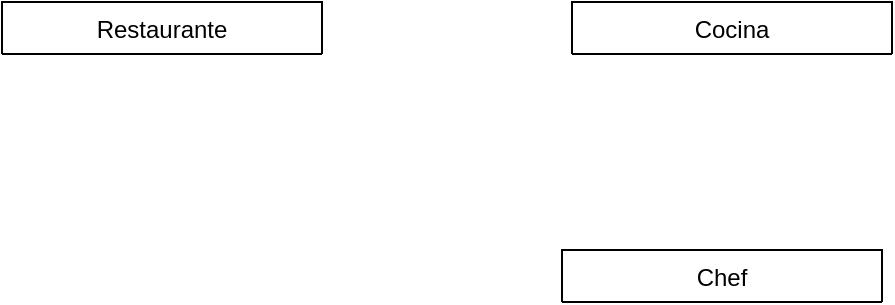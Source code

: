 <mxfile version="24.2.5" type="google" pages="3">
  <diagram id="2Ar8Z4wLCR7HlNkgT3B6" name="Page-1">
    <mxGraphModel grid="1" page="1" gridSize="10" guides="1" tooltips="1" connect="1" arrows="1" fold="1" pageScale="1" pageWidth="3300" pageHeight="4681" math="0" shadow="0">
      <root>
        <mxCell id="0" />
        <mxCell id="1" parent="0" />
        <mxCell id="kqbw31sDXH4kRQQlSSI2-1" value="Restaurante" style="swimlane;fontStyle=0;align=center;verticalAlign=top;childLayout=stackLayout;horizontal=1;startSize=26;horizontalStack=0;resizeParent=1;resizeLast=0;collapsible=1;marginBottom=0;rounded=0;shadow=0;strokeWidth=1;" vertex="1" collapsed="1" parent="1">
          <mxGeometry x="520" y="206" width="160" height="26" as="geometry">
            <mxRectangle x="440" y="94" width="210" height="200" as="alternateBounds" />
          </mxGeometry>
        </mxCell>
        <mxCell id="kqbw31sDXH4kRQQlSSI2-2" value="&lt;&lt;get&gt;&gt; - nombre:String" style="text;align=left;verticalAlign=top;spacingLeft=4;spacingRight=4;overflow=hidden;rotatable=0;points=[[0,0.5],[1,0.5]];portConstraint=eastwest;rounded=0;shadow=0;html=0;" vertex="1" parent="kqbw31sDXH4kRQQlSSI2-1">
          <mxGeometry y="26" width="210" height="26" as="geometry" />
        </mxCell>
        <mxCell id="v0S3m2ecOAjyxFvO2GLy-2" value="&lt;&lt;get&gt;&gt; - chefs_contratados" style="text;align=left;verticalAlign=top;spacingLeft=4;spacingRight=4;overflow=hidden;rotatable=0;points=[[0,0.5],[1,0.5]];portConstraint=eastwest;" vertex="1" parent="kqbw31sDXH4kRQQlSSI2-1">
          <mxGeometry y="52" width="210" height="26" as="geometry" />
        </mxCell>
        <mxCell id="kqbw31sDXH4kRQQlSSI2-3" value="- cocina: Cocina" style="text;align=left;verticalAlign=top;spacingLeft=4;spacingRight=4;overflow=hidden;rotatable=0;points=[[0,0.5],[1,0.5]];portConstraint=eastwest;rounded=0;shadow=0;html=0;" vertex="1" parent="kqbw31sDXH4kRQQlSSI2-1">
          <mxGeometry y="78" width="210" height="26" as="geometry" />
        </mxCell>
        <mxCell id="kqbw31sDXH4kRQQlSSI2-4" value="" style="line;html=1;strokeWidth=1;align=left;verticalAlign=middle;spacingTop=-1;spacingLeft=3;spacingRight=3;rotatable=0;labelPosition=right;points=[];portConstraint=eastwest;" vertex="1" parent="kqbw31sDXH4kRQQlSSI2-1">
          <mxGeometry y="104" width="210" height="8" as="geometry" />
        </mxCell>
        <mxCell id="kqbw31sDXH4kRQQlSSI2-5" value="+ contratar_chef(p_chef)" style="text;align=left;verticalAlign=top;spacingLeft=4;spacingRight=4;overflow=hidden;rotatable=0;points=[[0,0.5],[1,0.5]];portConstraint=eastwest;" vertex="1" parent="kqbw31sDXH4kRQQlSSI2-1">
          <mxGeometry y="112" width="210" height="26" as="geometry" />
        </mxCell>
        <mxCell id="kqbw31sDXH4kRQQlSSI2-7" value="+ listar_chefs()" style="text;align=left;verticalAlign=top;spacingLeft=4;spacingRight=4;overflow=hidden;rotatable=0;points=[[0,0.5],[1,0.5]];portConstraint=eastwest;" vertex="1" parent="kqbw31sDXH4kRQQlSSI2-1">
          <mxGeometry y="138" width="210" height="26" as="geometry" />
        </mxCell>
        <mxCell id="rrcID_v41A2miuOMxZAo-1" value="Chef" style="swimlane;fontStyle=0;align=center;verticalAlign=top;childLayout=stackLayout;horizontal=1;startSize=26;horizontalStack=0;resizeParent=1;resizeLast=0;collapsible=1;marginBottom=0;rounded=0;shadow=0;strokeWidth=1;" vertex="1" collapsed="1" parent="1">
          <mxGeometry x="800" y="330" width="160" height="26" as="geometry">
            <mxRectangle x="770" y="440" width="230" height="138" as="alternateBounds" />
          </mxGeometry>
        </mxCell>
        <mxCell id="vxrg2zfMj63Odf8F54z9-1" value="&lt;&lt;get&gt;&gt;  - nombre" style="text;align=left;verticalAlign=top;spacingLeft=4;spacingRight=4;overflow=hidden;rotatable=0;points=[[0,0.5],[1,0.5]];portConstraint=eastwest;" vertex="1" parent="rrcID_v41A2miuOMxZAo-1">
          <mxGeometry y="26" width="230" height="26" as="geometry" />
        </mxCell>
        <mxCell id="_IdGFjwHKnPL7USoqD4H-1" value="- restaurantes_trabajo: List" style="text;align=left;verticalAlign=top;spacingLeft=4;spacingRight=4;overflow=hidden;rotatable=0;points=[[0,0.5],[1,0.5]];portConstraint=eastwest;rounded=0;shadow=0;html=0;" vertex="1" parent="rrcID_v41A2miuOMxZAo-1">
          <mxGeometry y="52" width="230" height="26" as="geometry" />
        </mxCell>
        <mxCell id="rrcID_v41A2miuOMxZAo-3" value="" style="line;html=1;strokeWidth=1;align=left;verticalAlign=middle;spacingTop=-1;spacingLeft=3;spacingRight=3;rotatable=0;labelPosition=right;points=[];portConstraint=eastwest;" vertex="1" parent="rrcID_v41A2miuOMxZAo-1">
          <mxGeometry y="78" width="230" height="8" as="geometry" />
        </mxCell>
        <mxCell id="uwINRwgmfWBXJqWsQT2F-1" value="+ anotarse_restaurante(p_restaurante)" style="text;align=left;verticalAlign=top;spacingLeft=4;spacingRight=4;overflow=hidden;rotatable=0;points=[[0,0.5],[1,0.5]];portConstraint=eastwest;" vertex="1" parent="rrcID_v41A2miuOMxZAo-1">
          <mxGeometry y="86" width="230" height="26" as="geometry" />
        </mxCell>
        <mxCell id="v0S3m2ecOAjyxFvO2GLy-1" value="Cocina" style="swimlane;fontStyle=0;align=center;verticalAlign=top;childLayout=stackLayout;horizontal=1;startSize=26;horizontalStack=0;resizeParent=1;resizeLast=0;collapsible=1;marginBottom=0;rounded=0;shadow=0;strokeWidth=1;" vertex="1" collapsed="1" parent="1">
          <mxGeometry x="805" y="206" width="160" height="26" as="geometry">
            <mxRectangle x="760" y="154.5" width="250" height="129" as="alternateBounds" />
          </mxGeometry>
        </mxCell>
        <mxCell id="24eIOQndguOpSDY8K5fC-4" value="- lista_chefs: List" style="text;align=left;verticalAlign=top;spacingLeft=4;spacingRight=4;overflow=hidden;rotatable=0;points=[[0,0.5],[1,0.5]];portConstraint=eastwest;" vertex="1" parent="v0S3m2ecOAjyxFvO2GLy-1">
          <mxGeometry y="26" width="250" height="26" as="geometry" />
        </mxCell>
        <mxCell id="v0S3m2ecOAjyxFvO2GLy-5" value="" style="line;html=1;strokeWidth=1;align=left;verticalAlign=middle;spacingTop=-1;spacingLeft=3;spacingRight=3;rotatable=0;labelPosition=right;points=[];portConstraint=eastwest;" vertex="1" parent="v0S3m2ecOAjyxFvO2GLy-1">
          <mxGeometry y="52" width="250" height="8" as="geometry" />
        </mxCell>
        <mxCell id="v0S3m2ecOAjyxFvO2GLy-6" value="+ agregar_chef(p_chef)" style="text;align=left;verticalAlign=top;spacingLeft=4;spacingRight=4;overflow=hidden;rotatable=0;points=[[0,0.5],[1,0.5]];portConstraint=eastwest;" vertex="1" parent="v0S3m2ecOAjyxFvO2GLy-1">
          <mxGeometry y="60" width="250" height="26" as="geometry" />
        </mxCell>
      </root>
    </mxGraphModel>
  </diagram>
  <diagram id="h2Y-zRS60Zs-LXo5vk2k" name="Page-2">
    <mxGraphModel grid="1" page="1" gridSize="10" guides="1" tooltips="1" connect="1" arrows="1" fold="1" pageScale="1" pageWidth="3300" pageHeight="4681" math="0" shadow="0">
      <root>
        <mxCell id="0" />
        <mxCell id="1" parent="0" />
        <mxCell id="NKIwW6y6Am9BhSMmX3_2-1" value="Restaurante" style="swimlane;fontStyle=0;align=center;verticalAlign=top;childLayout=stackLayout;horizontal=1;startSize=26;horizontalStack=0;resizeParent=1;resizeLast=0;collapsible=1;marginBottom=0;rounded=0;shadow=0;strokeWidth=1;" collapsed="1" vertex="1" parent="1">
          <mxGeometry x="450" y="154.5" width="160" height="26" as="geometry">
            <mxRectangle x="440" y="94" width="210" height="200" as="alternateBounds" />
          </mxGeometry>
        </mxCell>
        <mxCell id="NKIwW6y6Am9BhSMmX3_2-2" value="&lt;&lt;get&gt;&gt; - nombre:String" style="text;align=left;verticalAlign=top;spacingLeft=4;spacingRight=4;overflow=hidden;rotatable=0;points=[[0,0.5],[1,0.5]];portConstraint=eastwest;rounded=0;shadow=0;html=0;" vertex="1" parent="NKIwW6y6Am9BhSMmX3_2-1">
          <mxGeometry y="26" width="210" height="26" as="geometry" />
        </mxCell>
        <mxCell id="NKIwW6y6Am9BhSMmX3_2-3" value="&lt;&lt;get&gt;&gt; - chefs_contratados" style="text;align=left;verticalAlign=top;spacingLeft=4;spacingRight=4;overflow=hidden;rotatable=0;points=[[0,0.5],[1,0.5]];portConstraint=eastwest;" vertex="1" parent="NKIwW6y6Am9BhSMmX3_2-1">
          <mxGeometry y="52" width="210" height="26" as="geometry" />
        </mxCell>
        <mxCell id="NKIwW6y6Am9BhSMmX3_2-4" value="- cocina: Cocina" style="text;align=left;verticalAlign=top;spacingLeft=4;spacingRight=4;overflow=hidden;rotatable=0;points=[[0,0.5],[1,0.5]];portConstraint=eastwest;rounded=0;shadow=0;html=0;" vertex="1" parent="NKIwW6y6Am9BhSMmX3_2-1">
          <mxGeometry y="78" width="210" height="26" as="geometry" />
        </mxCell>
        <mxCell id="NKIwW6y6Am9BhSMmX3_2-5" value="" style="line;html=1;strokeWidth=1;align=left;verticalAlign=middle;spacingTop=-1;spacingLeft=3;spacingRight=3;rotatable=0;labelPosition=right;points=[];portConstraint=eastwest;" vertex="1" parent="NKIwW6y6Am9BhSMmX3_2-1">
          <mxGeometry y="104" width="210" height="8" as="geometry" />
        </mxCell>
        <mxCell id="NKIwW6y6Am9BhSMmX3_2-6" value="+ contratar_chef(p_chef)" style="text;align=left;verticalAlign=top;spacingLeft=4;spacingRight=4;overflow=hidden;rotatable=0;points=[[0,0.5],[1,0.5]];portConstraint=eastwest;" vertex="1" parent="NKIwW6y6Am9BhSMmX3_2-1">
          <mxGeometry y="112" width="210" height="26" as="geometry" />
        </mxCell>
        <mxCell id="NKIwW6y6Am9BhSMmX3_2-7" value="+ listar_chefs()" style="text;align=left;verticalAlign=top;spacingLeft=4;spacingRight=4;overflow=hidden;rotatable=0;points=[[0,0.5],[1,0.5]];portConstraint=eastwest;" vertex="1" parent="NKIwW6y6Am9BhSMmX3_2-1">
          <mxGeometry y="138" width="210" height="26" as="geometry" />
        </mxCell>
        <mxCell id="NKIwW6y6Am9BhSMmX3_2-8" style="edgeStyle=orthogonalEdgeStyle;rounded=0;orthogonalLoop=1;jettySize=auto;html=1;entryX=0.5;entryY=1;entryDx=0;entryDy=0;endArrow=diamondThin;endFill=0;endSize=16;" edge="1" parent="1" source="NKIwW6y6Am9BhSMmX3_2-9" target="NKIwW6y6Am9BhSMmX3_2-15">
          <mxGeometry relative="1" as="geometry" />
        </mxCell>
        <mxCell id="NKIwW6y6Am9BhSMmX3_2-9" value="Chef" style="swimlane;fontStyle=0;align=center;verticalAlign=top;childLayout=stackLayout;horizontal=1;startSize=26;horizontalStack=0;resizeParent=1;resizeLast=0;collapsible=1;marginBottom=0;rounded=0;shadow=0;strokeWidth=1;" collapsed="1" vertex="1" parent="1">
          <mxGeometry x="760" y="420" width="160" height="26" as="geometry">
            <mxRectangle x="770" y="440" width="230" height="138" as="alternateBounds" />
          </mxGeometry>
        </mxCell>
        <mxCell id="NKIwW6y6Am9BhSMmX3_2-10" value="&lt;&lt;get&gt;&gt;  - nombre" style="text;align=left;verticalAlign=top;spacingLeft=4;spacingRight=4;overflow=hidden;rotatable=0;points=[[0,0.5],[1,0.5]];portConstraint=eastwest;" vertex="1" parent="NKIwW6y6Am9BhSMmX3_2-9">
          <mxGeometry y="26" width="230" height="26" as="geometry" />
        </mxCell>
        <mxCell id="NKIwW6y6Am9BhSMmX3_2-11" value="- restaurantes_trabajo: List" style="text;align=left;verticalAlign=top;spacingLeft=4;spacingRight=4;overflow=hidden;rotatable=0;points=[[0,0.5],[1,0.5]];portConstraint=eastwest;rounded=0;shadow=0;html=0;" vertex="1" parent="NKIwW6y6Am9BhSMmX3_2-9">
          <mxGeometry y="52" width="230" height="26" as="geometry" />
        </mxCell>
        <mxCell id="NKIwW6y6Am9BhSMmX3_2-12" value="" style="line;html=1;strokeWidth=1;align=left;verticalAlign=middle;spacingTop=-1;spacingLeft=3;spacingRight=3;rotatable=0;labelPosition=right;points=[];portConstraint=eastwest;" vertex="1" parent="NKIwW6y6Am9BhSMmX3_2-9">
          <mxGeometry y="78" width="230" height="8" as="geometry" />
        </mxCell>
        <mxCell id="NKIwW6y6Am9BhSMmX3_2-13" value="+ anotarse_restaurante(p_restaurante)" style="text;align=left;verticalAlign=top;spacingLeft=4;spacingRight=4;overflow=hidden;rotatable=0;points=[[0,0.5],[1,0.5]];portConstraint=eastwest;" vertex="1" parent="NKIwW6y6Am9BhSMmX3_2-9">
          <mxGeometry y="86" width="230" height="26" as="geometry" />
        </mxCell>
        <mxCell id="NKIwW6y6Am9BhSMmX3_2-14" style="edgeStyle=orthogonalEdgeStyle;rounded=0;orthogonalLoop=1;jettySize=auto;html=1;entryX=1;entryY=0.5;entryDx=0;entryDy=0;endArrow=diamondThin;endFill=1;endSize=15;" edge="1" parent="1" source="NKIwW6y6Am9BhSMmX3_2-15" target="NKIwW6y6Am9BhSMmX3_2-6">
          <mxGeometry relative="1" as="geometry">
            <mxPoint x="660" y="220" as="targetPoint" />
          </mxGeometry>
        </mxCell>
        <mxCell id="NKIwW6y6Am9BhSMmX3_2-15" value="Cocina" style="swimlane;fontStyle=0;align=center;verticalAlign=top;childLayout=stackLayout;horizontal=1;startSize=26;horizontalStack=0;resizeParent=1;resizeLast=0;collapsible=1;marginBottom=0;rounded=0;shadow=0;strokeWidth=1;" collapsed="1" vertex="1" parent="1">
          <mxGeometry x="760" y="154.5" width="160" height="26" as="geometry">
            <mxRectangle x="760" y="154.5" width="250" height="129" as="alternateBounds" />
          </mxGeometry>
        </mxCell>
        <mxCell id="NKIwW6y6Am9BhSMmX3_2-16" value="- lista_chefs: List" style="text;align=left;verticalAlign=top;spacingLeft=4;spacingRight=4;overflow=hidden;rotatable=0;points=[[0,0.5],[1,0.5]];portConstraint=eastwest;" vertex="1" parent="NKIwW6y6Am9BhSMmX3_2-15">
          <mxGeometry y="26" width="250" height="26" as="geometry" />
        </mxCell>
        <mxCell id="NKIwW6y6Am9BhSMmX3_2-17" value="" style="line;html=1;strokeWidth=1;align=left;verticalAlign=middle;spacingTop=-1;spacingLeft=3;spacingRight=3;rotatable=0;labelPosition=right;points=[];portConstraint=eastwest;" vertex="1" parent="NKIwW6y6Am9BhSMmX3_2-15">
          <mxGeometry y="52" width="250" height="8" as="geometry" />
        </mxCell>
        <mxCell id="NKIwW6y6Am9BhSMmX3_2-18" value="+ agregar_chef(p_chef)" style="text;align=left;verticalAlign=top;spacingLeft=4;spacingRight=4;overflow=hidden;rotatable=0;points=[[0,0.5],[1,0.5]];portConstraint=eastwest;" vertex="1" parent="NKIwW6y6Am9BhSMmX3_2-15">
          <mxGeometry y="60" width="250" height="26" as="geometry" />
        </mxCell>
        <mxCell id="NKIwW6y6Am9BhSMmX3_2-19" style="edgeStyle=orthogonalEdgeStyle;rounded=0;orthogonalLoop=1;jettySize=auto;html=1;entryX=0.5;entryY=1;entryDx=0;entryDy=0;endArrow=none;endFill=0;endSize=15;" edge="1" parent="1" source="NKIwW6y6Am9BhSMmX3_2-11" target="NKIwW6y6Am9BhSMmX3_2-1">
          <mxGeometry relative="1" as="geometry" />
        </mxCell>
        <mxCell id="qky-__SYvPSR1UtiBa2E-1" value="trabaja en" style="edgeLabel;html=1;align=center;verticalAlign=middle;resizable=0;points=[];" connectable="0" vertex="1" parent="NKIwW6y6Am9BhSMmX3_2-19">
          <mxGeometry x="0.576" y="-1" relative="1" as="geometry">
            <mxPoint x="-1" y="17" as="offset" />
          </mxGeometry>
        </mxCell>
      </root>
    </mxGraphModel>
  </diagram>
  <diagram id="XyaIvGz9wbhi7YTzP_20" name="Page-3">
    <mxGraphModel grid="1" page="1" gridSize="10" guides="1" tooltips="1" connect="1" arrows="1" fold="1" pageScale="1" pageWidth="3300" pageHeight="4681" math="0" shadow="0">
      <root>
        <mxCell id="0" />
        <mxCell id="1" parent="0" />
        <mxCell id="BNUtQ_svs0sCkjb3jutr-1" value="Restaurante" style="swimlane;fontStyle=0;align=center;verticalAlign=top;childLayout=stackLayout;horizontal=1;startSize=26;horizontalStack=0;resizeParent=1;resizeLast=0;collapsible=1;marginBottom=0;rounded=0;shadow=0;strokeWidth=1;" vertex="1" parent="1">
          <mxGeometry x="450" y="154.5" width="210" height="200" as="geometry">
            <mxRectangle x="450" y="154.5" width="160" height="26" as="alternateBounds" />
          </mxGeometry>
        </mxCell>
        <mxCell id="BNUtQ_svs0sCkjb3jutr-2" value="&lt;&lt;get&gt;&gt; - nombre:String" style="text;align=left;verticalAlign=top;spacingLeft=4;spacingRight=4;overflow=hidden;rotatable=0;points=[[0,0.5],[1,0.5]];portConstraint=eastwest;rounded=0;shadow=0;html=0;" vertex="1" parent="BNUtQ_svs0sCkjb3jutr-1">
          <mxGeometry y="26" width="210" height="26" as="geometry" />
        </mxCell>
        <mxCell id="BNUtQ_svs0sCkjb3jutr-3" value="&lt;&lt;get&gt;&gt; - chefs_contratados : List" style="text;align=left;verticalAlign=top;spacingLeft=4;spacingRight=4;overflow=hidden;rotatable=0;points=[[0,0.5],[1,0.5]];portConstraint=eastwest;" vertex="1" parent="BNUtQ_svs0sCkjb3jutr-1">
          <mxGeometry y="52" width="210" height="26" as="geometry" />
        </mxCell>
        <mxCell id="BNUtQ_svs0sCkjb3jutr-4" value="- cocina: Cocina" style="text;align=left;verticalAlign=top;spacingLeft=4;spacingRight=4;overflow=hidden;rotatable=0;points=[[0,0.5],[1,0.5]];portConstraint=eastwest;rounded=0;shadow=0;html=0;" vertex="1" parent="BNUtQ_svs0sCkjb3jutr-1">
          <mxGeometry y="78" width="210" height="26" as="geometry" />
        </mxCell>
        <mxCell id="BNUtQ_svs0sCkjb3jutr-5" value="" style="line;html=1;strokeWidth=1;align=left;verticalAlign=middle;spacingTop=-1;spacingLeft=3;spacingRight=3;rotatable=0;labelPosition=right;points=[];portConstraint=eastwest;" vertex="1" parent="BNUtQ_svs0sCkjb3jutr-1">
          <mxGeometry y="104" width="210" height="8" as="geometry" />
        </mxCell>
        <mxCell id="BNUtQ_svs0sCkjb3jutr-6" value="+ contratar_chef(p_chef : Chef)" style="text;align=left;verticalAlign=top;spacingLeft=4;spacingRight=4;overflow=hidden;rotatable=0;points=[[0,0.5],[1,0.5]];portConstraint=eastwest;" vertex="1" parent="BNUtQ_svs0sCkjb3jutr-1">
          <mxGeometry y="112" width="210" height="26" as="geometry" />
        </mxCell>
        <mxCell id="BNUtQ_svs0sCkjb3jutr-7" value="+ listar_chefs()" style="text;align=left;verticalAlign=top;spacingLeft=4;spacingRight=4;overflow=hidden;rotatable=0;points=[[0,0.5],[1,0.5]];portConstraint=eastwest;" vertex="1" parent="BNUtQ_svs0sCkjb3jutr-1">
          <mxGeometry y="138" width="210" height="26" as="geometry" />
        </mxCell>
        <mxCell id="BNUtQ_svs0sCkjb3jutr-8" style="edgeStyle=orthogonalEdgeStyle;rounded=0;orthogonalLoop=1;jettySize=auto;html=1;entryX=0.5;entryY=1;entryDx=0;entryDy=0;endArrow=diamondThin;endFill=0;endSize=16;" edge="1" parent="1" source="BNUtQ_svs0sCkjb3jutr-9" target="BNUtQ_svs0sCkjb3jutr-15">
          <mxGeometry relative="1" as="geometry" />
        </mxCell>
        <mxCell id="BNUtQ_svs0sCkjb3jutr-9" value="Chef" style="swimlane;fontStyle=0;align=center;verticalAlign=top;childLayout=stackLayout;horizontal=1;startSize=26;horizontalStack=0;resizeParent=1;resizeLast=0;collapsible=1;marginBottom=0;rounded=0;shadow=0;strokeWidth=1;" vertex="1" parent="1">
          <mxGeometry x="760" y="450" width="230" height="138" as="geometry">
            <mxRectangle x="760" y="420" width="160" height="26" as="alternateBounds" />
          </mxGeometry>
        </mxCell>
        <mxCell id="BNUtQ_svs0sCkjb3jutr-10" value="&lt;&lt;get&gt;&gt;  - nombre" style="text;align=left;verticalAlign=top;spacingLeft=4;spacingRight=4;overflow=hidden;rotatable=0;points=[[0,0.5],[1,0.5]];portConstraint=eastwest;" vertex="1" parent="BNUtQ_svs0sCkjb3jutr-9">
          <mxGeometry y="26" width="230" height="26" as="geometry" />
        </mxCell>
        <mxCell id="BNUtQ_svs0sCkjb3jutr-11" value="- restaurantes_trabajo: List" style="text;align=left;verticalAlign=top;spacingLeft=4;spacingRight=4;overflow=hidden;rotatable=0;points=[[0,0.5],[1,0.5]];portConstraint=eastwest;rounded=0;shadow=0;html=0;" vertex="1" parent="BNUtQ_svs0sCkjb3jutr-9">
          <mxGeometry y="52" width="230" height="26" as="geometry" />
        </mxCell>
        <mxCell id="BNUtQ_svs0sCkjb3jutr-12" value="" style="line;html=1;strokeWidth=1;align=left;verticalAlign=middle;spacingTop=-1;spacingLeft=3;spacingRight=3;rotatable=0;labelPosition=right;points=[];portConstraint=eastwest;" vertex="1" parent="BNUtQ_svs0sCkjb3jutr-9">
          <mxGeometry y="78" width="230" height="8" as="geometry" />
        </mxCell>
        <mxCell id="BNUtQ_svs0sCkjb3jutr-13" value="+ anotarse_restaurante(p_restaurante)" style="text;align=left;verticalAlign=top;spacingLeft=4;spacingRight=4;overflow=hidden;rotatable=0;points=[[0,0.5],[1,0.5]];portConstraint=eastwest;" vertex="1" parent="BNUtQ_svs0sCkjb3jutr-9">
          <mxGeometry y="86" width="230" height="26" as="geometry" />
        </mxCell>
        <mxCell id="BNUtQ_svs0sCkjb3jutr-21" value="+ listar_restaurantes_trabajo()" style="text;align=left;verticalAlign=top;spacingLeft=4;spacingRight=4;overflow=hidden;rotatable=0;points=[[0,0.5],[1,0.5]];portConstraint=eastwest;" vertex="1" parent="BNUtQ_svs0sCkjb3jutr-9">
          <mxGeometry y="112" width="230" height="26" as="geometry" />
        </mxCell>
        <mxCell id="BNUtQ_svs0sCkjb3jutr-14" style="edgeStyle=orthogonalEdgeStyle;rounded=0;orthogonalLoop=1;jettySize=auto;html=1;entryX=1;entryY=0.5;entryDx=0;entryDy=0;endArrow=diamondThin;endFill=1;endSize=15;" edge="1" parent="1" source="BNUtQ_svs0sCkjb3jutr-15" target="BNUtQ_svs0sCkjb3jutr-6">
          <mxGeometry relative="1" as="geometry">
            <mxPoint x="660" y="220" as="targetPoint" />
          </mxGeometry>
        </mxCell>
        <mxCell id="BNUtQ_svs0sCkjb3jutr-15" value="Cocina" style="swimlane;fontStyle=0;align=center;verticalAlign=top;childLayout=stackLayout;horizontal=1;startSize=26;horizontalStack=0;resizeParent=1;resizeLast=0;collapsible=1;marginBottom=0;rounded=0;shadow=0;strokeWidth=1;" vertex="1" parent="1">
          <mxGeometry x="750" y="215" width="250" height="129" as="geometry">
            <mxRectangle x="760" y="154.5" width="160" height="26" as="alternateBounds" />
          </mxGeometry>
        </mxCell>
        <mxCell id="BNUtQ_svs0sCkjb3jutr-16" value="- lista_chefs: List" style="text;align=left;verticalAlign=top;spacingLeft=4;spacingRight=4;overflow=hidden;rotatable=0;points=[[0,0.5],[1,0.5]];portConstraint=eastwest;" vertex="1" parent="BNUtQ_svs0sCkjb3jutr-15">
          <mxGeometry y="26" width="250" height="26" as="geometry" />
        </mxCell>
        <mxCell id="BNUtQ_svs0sCkjb3jutr-17" value="" style="line;html=1;strokeWidth=1;align=left;verticalAlign=middle;spacingTop=-1;spacingLeft=3;spacingRight=3;rotatable=0;labelPosition=right;points=[];portConstraint=eastwest;" vertex="1" parent="BNUtQ_svs0sCkjb3jutr-15">
          <mxGeometry y="52" width="250" height="8" as="geometry" />
        </mxCell>
        <mxCell id="BNUtQ_svs0sCkjb3jutr-18" value="+ agregar_chef(p_chef : Chef)" style="text;align=left;verticalAlign=top;spacingLeft=4;spacingRight=4;overflow=hidden;rotatable=0;points=[[0,0.5],[1,0.5]];portConstraint=eastwest;" vertex="1" parent="BNUtQ_svs0sCkjb3jutr-15">
          <mxGeometry y="60" width="250" height="26" as="geometry" />
        </mxCell>
        <mxCell id="BNUtQ_svs0sCkjb3jutr-19" style="edgeStyle=orthogonalEdgeStyle;rounded=0;orthogonalLoop=1;jettySize=auto;html=1;entryX=0.5;entryY=1;entryDx=0;entryDy=0;endArrow=none;endFill=0;endSize=15;" edge="1" parent="1" source="BNUtQ_svs0sCkjb3jutr-11" target="BNUtQ_svs0sCkjb3jutr-1">
          <mxGeometry relative="1" as="geometry" />
        </mxCell>
        <mxCell id="BNUtQ_svs0sCkjb3jutr-20" value="trabaja en" style="edgeLabel;html=1;align=center;verticalAlign=middle;resizable=0;points=[];" connectable="0" vertex="1" parent="BNUtQ_svs0sCkjb3jutr-19">
          <mxGeometry x="0.576" y="-1" relative="1" as="geometry">
            <mxPoint x="-1" y="17" as="offset" />
          </mxGeometry>
        </mxCell>
      </root>
    </mxGraphModel>
  </diagram>
</mxfile>
